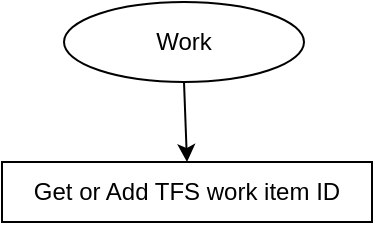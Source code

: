 <mxfile version="11.0.1" type="github"><diagram id="NBGmBLx0jxi1r8_e5esP" name="Page-1"><mxGraphModel dx="2452" dy="945" grid="1" gridSize="10" guides="1" tooltips="1" connect="1" arrows="1" fold="1" page="1" pageScale="1" pageWidth="850" pageHeight="1100" math="0" shadow="0"><root><mxCell id="0"/><mxCell id="1" parent="0"/><mxCell id="NgHQ2O-F4EJKA4VTArJ_-1" value="Work" style="ellipse;whiteSpace=wrap;html=1;" vertex="1" parent="1"><mxGeometry x="330" y="40" width="120" height="40" as="geometry"/></mxCell><mxCell id="NgHQ2O-F4EJKA4VTArJ_-2" value="" style="endArrow=classic;html=1;exitX=0.5;exitY=1;exitDx=0;exitDy=0;entryX=0.5;entryY=0;entryDx=0;entryDy=0;" edge="1" parent="1" source="NgHQ2O-F4EJKA4VTArJ_-1" target="NgHQ2O-F4EJKA4VTArJ_-3"><mxGeometry width="50" height="50" relative="1" as="geometry"><mxPoint x="330" y="150" as="sourcePoint"/><mxPoint x="390" y="120" as="targetPoint"/></mxGeometry></mxCell><mxCell id="NgHQ2O-F4EJKA4VTArJ_-3" value="Get or Add TFS work item ID" style="rounded=0;whiteSpace=wrap;html=1;" vertex="1" parent="1"><mxGeometry x="299" y="120" width="185" height="30" as="geometry"/></mxCell></root></mxGraphModel></diagram></mxfile>